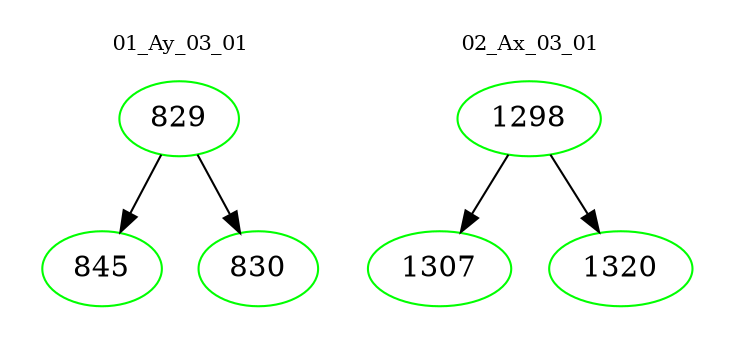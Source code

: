 digraph{
subgraph cluster_0 {
color = white
label = "01_Ay_03_01";
fontsize=10;
T0_829 [label="829", color="green"]
T0_829 -> T0_845 [color="black"]
T0_845 [label="845", color="green"]
T0_829 -> T0_830 [color="black"]
T0_830 [label="830", color="green"]
}
subgraph cluster_1 {
color = white
label = "02_Ax_03_01";
fontsize=10;
T1_1298 [label="1298", color="green"]
T1_1298 -> T1_1307 [color="black"]
T1_1307 [label="1307", color="green"]
T1_1298 -> T1_1320 [color="black"]
T1_1320 [label="1320", color="green"]
}
}
